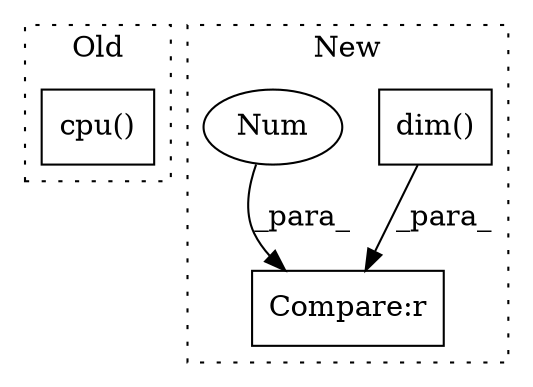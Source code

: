 digraph G {
subgraph cluster0 {
1 [label="cpu()" a="75" s="3353" l="21" shape="box"];
label = "Old";
style="dotted";
}
subgraph cluster1 {
2 [label="dim()" a="75" s="3482" l="7" shape="box"];
3 [label="Compare:r" a="40" s="3482" l="12" shape="box"];
4 [label="Num" a="76" s="3493" l="1" shape="ellipse"];
label = "New";
style="dotted";
}
2 -> 3 [label="_para_"];
4 -> 3 [label="_para_"];
}